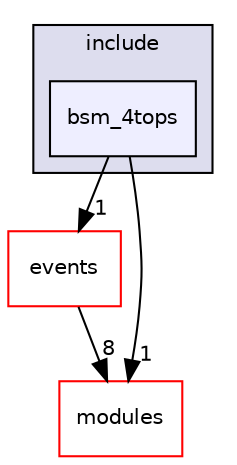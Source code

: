 digraph "bsm_4tops" {
  compound=true
  node [ fontsize="10", fontname="Helvetica"];
  edge [ labelfontsize="10", labelfontname="Helvetica"];
  subgraph clusterdir_abb338306c0947537b29c1e70eac594a {
    graph [ bgcolor="#ddddee", pencolor="black", label="include" fontname="Helvetica", fontsize="10", URL="dir_abb338306c0947537b29c1e70eac594a.html"]
  dir_60d3b9aee2413e90aac227a76b2553a7 [shape=box, label="bsm_4tops", style="filled", fillcolor="#eeeeff", pencolor="black", URL="dir_60d3b9aee2413e90aac227a76b2553a7.html"];
  }
  dir_8c49963344259a26845032e86c0550c4 [shape=box label="events" fillcolor="white" style="filled" color="red" URL="dir_8c49963344259a26845032e86c0550c4.html"];
  dir_ee3c23494b4011e6a628e4900ef262df [shape=box label="modules" fillcolor="white" style="filled" color="red" URL="dir_ee3c23494b4011e6a628e4900ef262df.html"];
  dir_60d3b9aee2413e90aac227a76b2553a7->dir_8c49963344259a26845032e86c0550c4 [headlabel="1", labeldistance=1.5 headhref="dir_000099_000019.html"];
  dir_60d3b9aee2413e90aac227a76b2553a7->dir_ee3c23494b4011e6a628e4900ef262df [headlabel="1", labeldistance=1.5 headhref="dir_000099_000074.html"];
  dir_8c49963344259a26845032e86c0550c4->dir_ee3c23494b4011e6a628e4900ef262df [headlabel="8", labeldistance=1.5 headhref="dir_000019_000074.html"];
}
